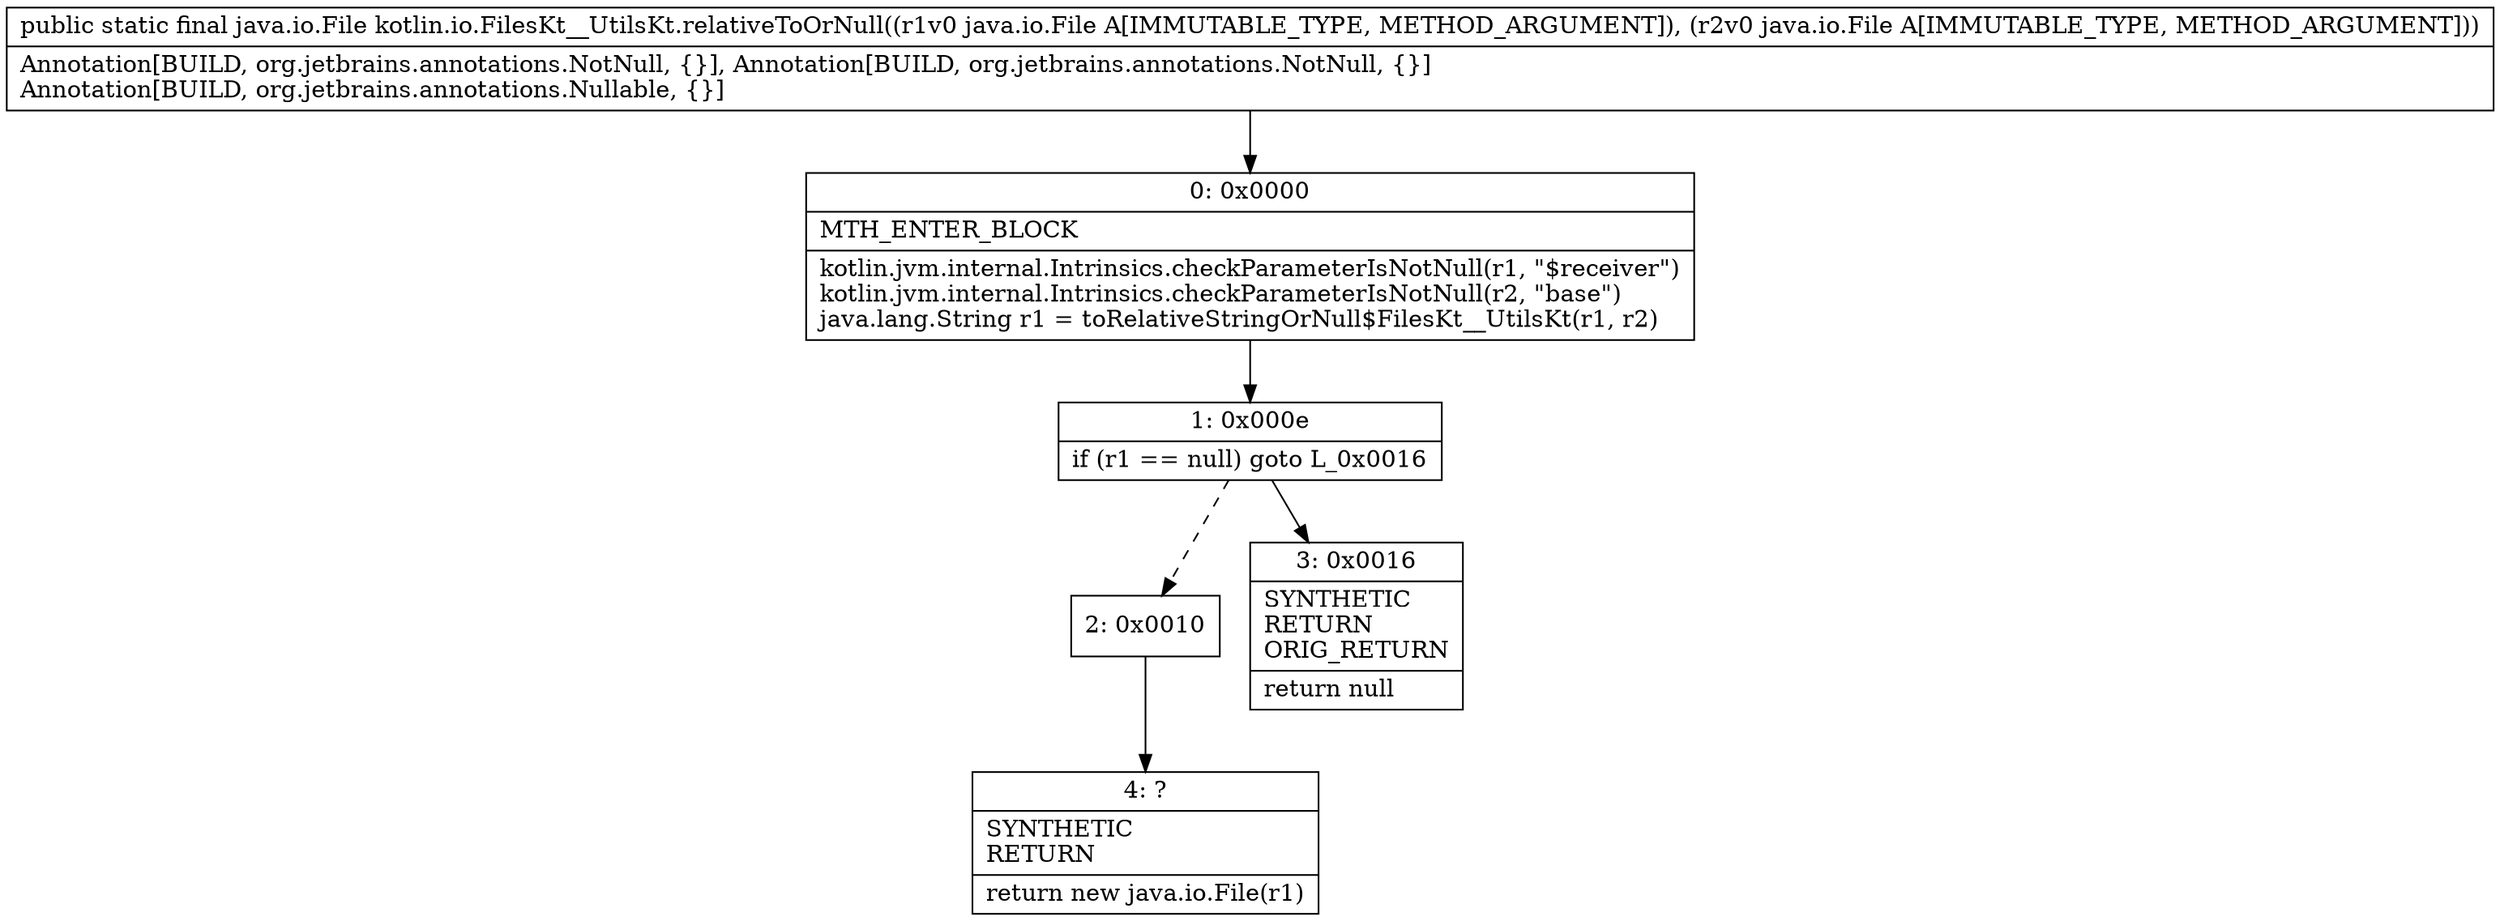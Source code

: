 digraph "CFG forkotlin.io.FilesKt__UtilsKt.relativeToOrNull(Ljava\/io\/File;Ljava\/io\/File;)Ljava\/io\/File;" {
Node_0 [shape=record,label="{0\:\ 0x0000|MTH_ENTER_BLOCK\l|kotlin.jvm.internal.Intrinsics.checkParameterIsNotNull(r1, \"$receiver\")\lkotlin.jvm.internal.Intrinsics.checkParameterIsNotNull(r2, \"base\")\ljava.lang.String r1 = toRelativeStringOrNull$FilesKt__UtilsKt(r1, r2)\l}"];
Node_1 [shape=record,label="{1\:\ 0x000e|if (r1 == null) goto L_0x0016\l}"];
Node_2 [shape=record,label="{2\:\ 0x0010}"];
Node_3 [shape=record,label="{3\:\ 0x0016|SYNTHETIC\lRETURN\lORIG_RETURN\l|return null\l}"];
Node_4 [shape=record,label="{4\:\ ?|SYNTHETIC\lRETURN\l|return new java.io.File(r1)\l}"];
MethodNode[shape=record,label="{public static final java.io.File kotlin.io.FilesKt__UtilsKt.relativeToOrNull((r1v0 java.io.File A[IMMUTABLE_TYPE, METHOD_ARGUMENT]), (r2v0 java.io.File A[IMMUTABLE_TYPE, METHOD_ARGUMENT]))  | Annotation[BUILD, org.jetbrains.annotations.NotNull, \{\}], Annotation[BUILD, org.jetbrains.annotations.NotNull, \{\}]\lAnnotation[BUILD, org.jetbrains.annotations.Nullable, \{\}]\l}"];
MethodNode -> Node_0;
Node_0 -> Node_1;
Node_1 -> Node_2[style=dashed];
Node_1 -> Node_3;
Node_2 -> Node_4;
}


